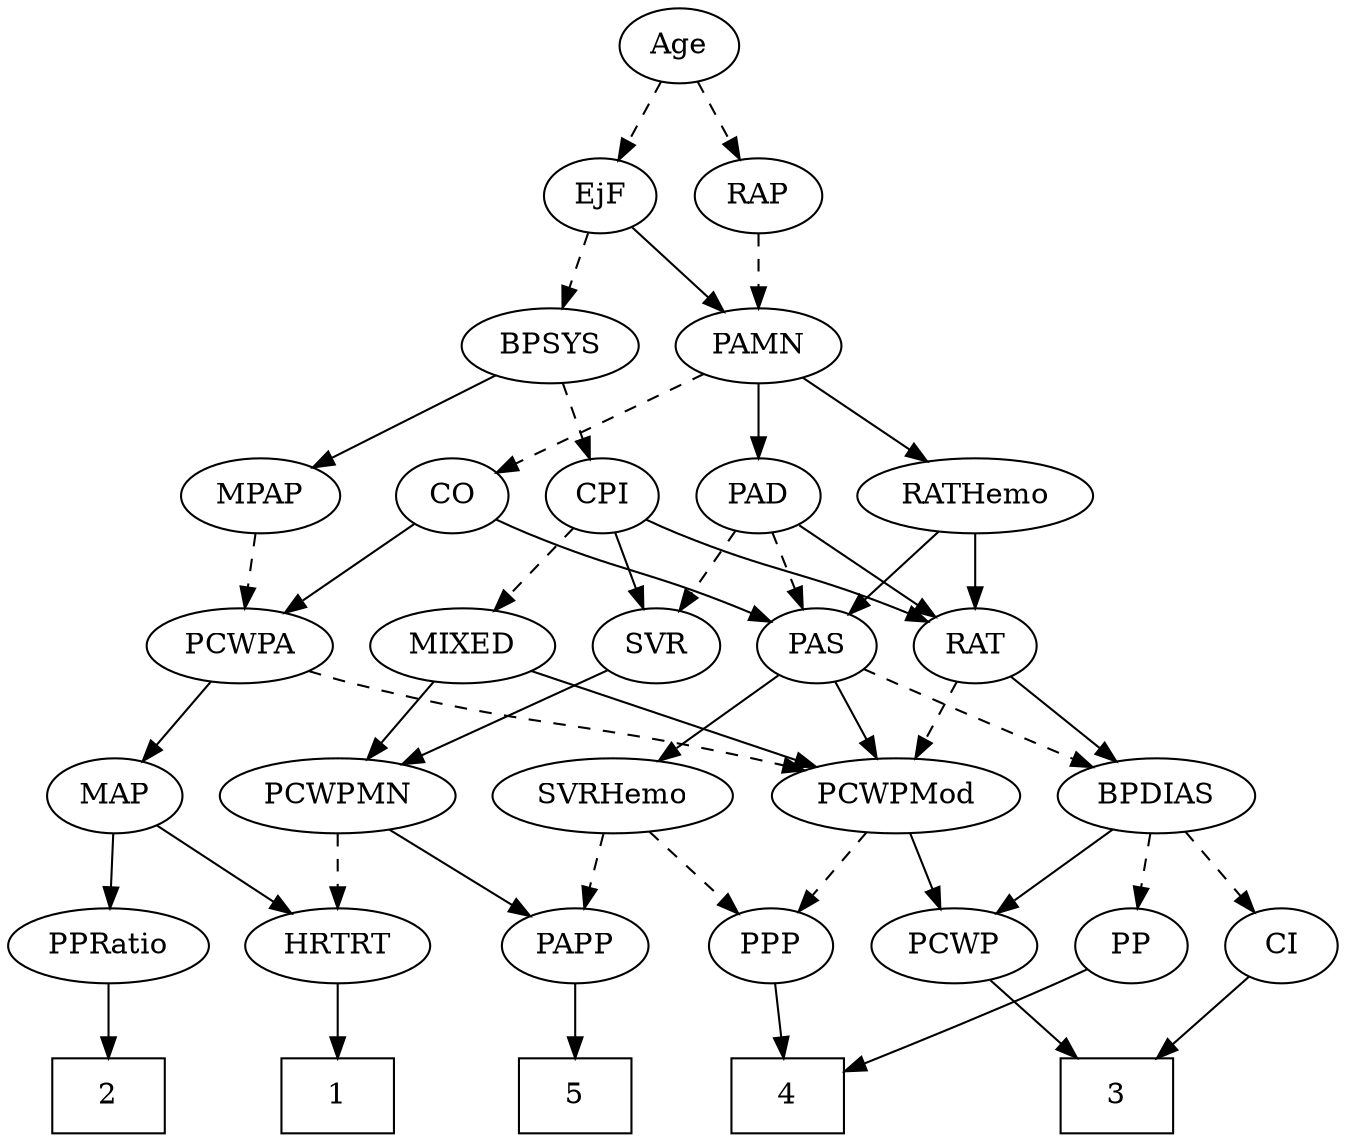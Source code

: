 strict digraph {
	graph [bb="0,0,580.65,540"];
	node [label="\N"];
	1	[height=0.5,
		pos="137.65,18",
		shape=box,
		width=0.75];
	2	[height=0.5,
		pos="39.646,18",
		shape=box,
		width=0.75];
	3	[height=0.5,
		pos="477.65,18",
		shape=box,
		width=0.75];
	4	[height=0.5,
		pos="325.65,18",
		shape=box,
		width=0.75];
	5	[height=0.5,
		pos="238.65,18",
		shape=box,
		width=0.75];
	Age	[height=0.5,
		pos="279.65,522",
		width=0.75];
	EjF	[height=0.5,
		pos="243.65,450",
		width=0.75];
	Age -> EjF	[pos="e,251.95,467.15 271.3,504.76 266.93,496.28 261.5,485.71 256.61,476.2",
		style=dashed];
	RAP	[height=0.5,
		pos="316.65,450",
		width=0.77632];
	Age -> RAP	[pos="e,308.11,467.15 288.23,504.76 292.71,496.28 298.3,485.71 303.33,476.2",
		style=dashed];
	BPSYS	[height=0.5,
		pos="224.65,378",
		width=1.0471];
	EjF -> BPSYS	[pos="e,229.34,396.28 239.05,432.05 236.93,424.26 234.37,414.82 232,406.08",
		style=dashed];
	PAMN	[height=0.5,
		pos="316.65,378",
		width=1.011];
	EjF -> PAMN	[pos="e,300.63,394.36 258.42,434.83 268.37,425.29 281.71,412.5 293.11,401.57",
		style=solid];
	RAP -> PAMN	[pos="e,316.65,396.1 316.65,431.7 316.65,423.98 316.65,414.71 316.65,406.11",
		style=dashed];
	MIXED	[height=0.5,
		pos="181.65,234",
		width=1.1193];
	PCWPMod	[height=0.5,
		pos="376.65,162",
		width=1.4443];
	MIXED -> PCWPMod	[pos="e,341.78,175.51 212.12,222.06 244.37,210.48 295.59,192.1 332.31,178.92",
		style=solid];
	PCWPMN	[height=0.5,
		pos="138.65,162",
		width=1.3902];
	MIXED -> PCWPMN	[pos="e,149.06,179.96 171.46,216.41 166.34,208.08 160.02,197.8 154.3,188.49",
		style=solid];
	MPAP	[height=0.5,
		pos="86.646,306",
		width=0.97491];
	PCWPA	[height=0.5,
		pos="81.646,234",
		width=1.1555];
	MPAP -> PCWPA	[pos="e,82.868,252.1 85.411,287.7 84.86,279.98 84.197,270.71 83.583,262.11",
		style=dashed];
	BPSYS -> MPAP	[pos="e,110.99,319.35 199.66,364.32 177.34,353 144.49,336.34 119.95,323.89",
		style=solid];
	CPI	[height=0.5,
		pos="242.65,306",
		width=0.75];
	BPSYS -> CPI	[pos="e,238.33,323.79 229,360.05 231.04,352.14 233.51,342.54 235.78,333.69",
		style=dashed];
	PAD	[height=0.5,
		pos="316.65,306",
		width=0.79437];
	PAS	[height=0.5,
		pos="340.65,234",
		width=0.75];
	PAD -> PAS	[pos="e,334.89,251.79 322.46,288.05 325.2,280.06 328.53,270.33 331.6,261.4",
		style=dashed];
	RAT	[height=0.5,
		pos="412.65,234",
		width=0.75827];
	PAD -> RAT	[pos="e,394.99,247.87 334.7,291.83 349.41,281.11 370.36,265.83 386.84,253.82",
		style=solid];
	SVR	[height=0.5,
		pos="267.65,234",
		width=0.77632];
	PAD -> SVR	[pos="e,278.72,250.82 305.53,289.12 299.33,280.26 291.47,269.04 284.53,259.12",
		style=dashed];
	CO	[height=0.5,
		pos="170.65,306",
		width=0.75];
	CO -> PAS	[pos="e,319.47,245.39 191.83,294.61 196.66,292.35 201.8,290.03 206.65,288 249.45,270.08 261.85,269.92 304.65,252 306.46,251.24 308.32,\
250.44 310.19,249.61",
		style=solid];
	CO -> PCWPA	[pos="e,100.78,250.05 153.91,291.83 141.28,281.9 123.69,268.06 109.02,256.53",
		style=solid];
	PAS -> PCWPMod	[pos="e,367.84,180.12 349,216.76 353.19,208.61 358.37,198.53 363.12,189.31",
		style=solid];
	SVRHemo	[height=0.5,
		pos="256.65,162",
		width=1.3902];
	PAS -> SVRHemo	[pos="e,275.73,178.91 324.45,219.5 312.92,209.9 297.16,196.76 283.73,185.57",
		style=solid];
	BPDIAS	[height=0.5,
		pos="488.65,162",
		width=1.1735];
	PAS -> BPDIAS	[pos="e,461.31,175.93 362.17,222.82 385.72,211.68 423.89,193.63 452.14,180.27",
		style=dashed];
	PAMN -> PAD	[pos="e,316.65,324.1 316.65,359.7 316.65,351.98 316.65,342.71 316.65,334.11",
		style=solid];
	PAMN -> CO	[pos="e,191.99,317.23 291.22,364.81 266.18,352.81 227.94,334.47 201.25,321.68",
		style=dashed];
	RATHemo	[height=0.5,
		pos="412.65,306",
		width=1.3721];
	PAMN -> RATHemo	[pos="e,391.45,322.46 336.54,362.5 349.94,352.72 367.87,339.65 382.95,328.65",
		style=solid];
	RATHemo -> PAS	[pos="e,355.3,249.25 395.95,288.76 386.05,279.14 373.4,266.84 362.69,256.43",
		style=solid];
	RATHemo -> RAT	[pos="e,412.65,252.1 412.65,287.7 412.65,279.98 412.65,270.71 412.65,262.11",
		style=solid];
	CPI -> MIXED	[pos="e,195.84,251.29 229.71,290.15 221.8,281.07 211.49,269.24 202.45,258.87",
		style=dashed];
	CPI -> RAT	[pos="e,391.47,245.39 263.83,294.61 268.66,292.35 273.8,290.03 278.65,288 321.45,270.08 333.85,269.92 376.65,252 378.46,251.24 380.32,\
250.44 382.19,249.61",
		style=solid];
	CPI -> SVR	[pos="e,261.59,251.96 248.57,288.41 251.42,280.42 254.92,270.64 258.13,261.64",
		style=solid];
	RAT -> PCWPMod	[pos="e,385.45,180.12 404.3,216.76 400.1,208.61 394.92,198.53 390.18,189.31",
		style=dashed];
	RAT -> BPDIAS	[pos="e,471.7,178.61 428.03,218.83 438.42,209.27 452.35,196.43 464.24,185.48",
		style=solid];
	SVR -> PCWPMN	[pos="e,165.13,177.37 246.92,221.75 227.3,211.11 197.46,194.91 174.07,182.22",
		style=solid];
	PPP	[height=0.5,
		pos="321.65,90",
		width=0.75];
	PCWPMod -> PPP	[pos="e,333.83,106.51 363.61,144.41 356.63,135.53 347.92,124.44 340.24,114.67",
		style=dashed];
	PCWP	[height=0.5,
		pos="401.65,90",
		width=0.97491];
	PCWPMod -> PCWP	[pos="e,395.65,107.79 382.7,144.05 385.55,136.06 389.03,126.33 392.22,117.4",
		style=solid];
	PCWPA -> PCWPMod	[pos="e,338.04,174.25 112.74,221.93 119.27,219.81 126.15,217.71 132.65,216 212.8,194.85 234.99,199.14 315.65,180 319.74,179.03 323.97,\
177.97 328.21,176.87",
		style=dashed];
	MAP	[height=0.5,
		pos="39.646,162",
		width=0.84854];
	PCWPA -> MAP	[pos="e,49.528,179.47 71.693,216.41 66.619,207.95 60.343,197.49 54.693,188.08",
		style=solid];
	PAPP	[height=0.5,
		pos="238.65,90",
		width=0.88464];
	PCWPMN -> PAPP	[pos="e,219.22,104.6 160.84,145.46 175.6,135.13 195.1,121.48 210.88,110.43",
		style=solid];
	HRTRT	[height=0.5,
		pos="137.65,90",
		width=1.1013];
	PCWPMN -> HRTRT	[pos="e,137.89,108.1 138.4,143.7 138.29,135.98 138.16,126.71 138.03,118.11",
		style=dashed];
	SVRHemo -> PPP	[pos="e,307.98,105.72 271.72,144.76 280.45,135.37 291.55,123.41 301.08,113.15",
		style=dashed];
	SVRHemo -> PAPP	[pos="e,243.09,108.28 252.29,144.05 250.28,136.26 247.86,126.82 245.61,118.08",
		style=dashed];
	PP	[height=0.5,
		pos="481.65,90",
		width=0.75];
	BPDIAS -> PP	[pos="e,483.36,108.1 486.92,143.7 486.14,135.98 485.22,126.71 484.36,118.11",
		style=dashed];
	BPDIAS -> PCWP	[pos="e,419.89,105.68 469.77,145.81 457.52,135.95 441.38,122.97 427.89,112.12",
		style=solid];
	CI	[height=0.5,
		pos="553.65,90",
		width=0.75];
	BPDIAS -> CI	[pos="e,539.84,105.86 503.4,145.12 512.11,135.73 523.28,123.7 532.88,113.36",
		style=dashed];
	PPRatio	[height=0.5,
		pos="39.646,90",
		width=1.1013];
	MAP -> PPRatio	[pos="e,39.646,108.1 39.646,143.7 39.646,135.98 39.646,126.71 39.646,118.11",
		style=solid];
	MAP -> HRTRT	[pos="e,117.12,105.66 58.542,147.5 72.715,137.38 92.374,123.34 108.55,111.79",
		style=solid];
	PP -> 4	[pos="e,352.9,30.803 460.37,78.843 455.54,76.568 450.42,74.183 445.65,72 417.79,59.274 386.09,45.293 362.27,34.888",
		style=solid];
	PPP -> 4	[pos="e,324.67,36.104 322.64,71.697 323.08,63.983 323.61,54.712 324.1,46.112",
		style=solid];
	PPRatio -> 2	[pos="e,39.646,36.104 39.646,71.697 39.646,63.983 39.646,54.712 39.646,46.112",
		style=solid];
	PCWP -> 3	[pos="e,459.05,36.127 418.14,73.811 427.93,64.794 440.56,53.161 451.66,42.933",
		style=solid];
	CI -> 3	[pos="e,496.23,36.113 538.27,74.834 528.4,65.746 515.33,53.71 503.86,43.141",
		style=solid];
	PAPP -> 5	[pos="e,238.65,36.104 238.65,71.697 238.65,63.983 238.65,54.712 238.65,46.112",
		style=solid];
	HRTRT -> 1	[pos="e,137.65,36.104 137.65,71.697 137.65,63.983 137.65,54.712 137.65,46.112",
		style=solid];
}
